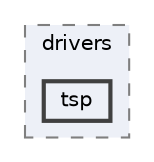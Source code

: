 digraph "tsp"
{
 // LATEX_PDF_SIZE
  bgcolor="transparent";
  edge [fontname=Helvetica,fontsize=10,labelfontname=Helvetica,labelfontsize=10];
  node [fontname=Helvetica,fontsize=10,shape=box,height=0.2,width=0.4];
  compound=true
  subgraph clusterdir_4fe5cf12322eb0f9892753dc20f1484c {
    graph [ bgcolor="#edf0f7", pencolor="grey50", label="drivers", fontname=Helvetica,fontsize=10 style="filled,dashed", URL="dir_4fe5cf12322eb0f9892753dc20f1484c.html",tooltip=""]
  dir_0e9f25144ecd7b0eaa61cb5a9facf8c7 [label="tsp", fillcolor="#edf0f7", color="grey25", style="filled,bold", URL="dir_0e9f25144ecd7b0eaa61cb5a9facf8c7.html",tooltip=""];
  }
}
